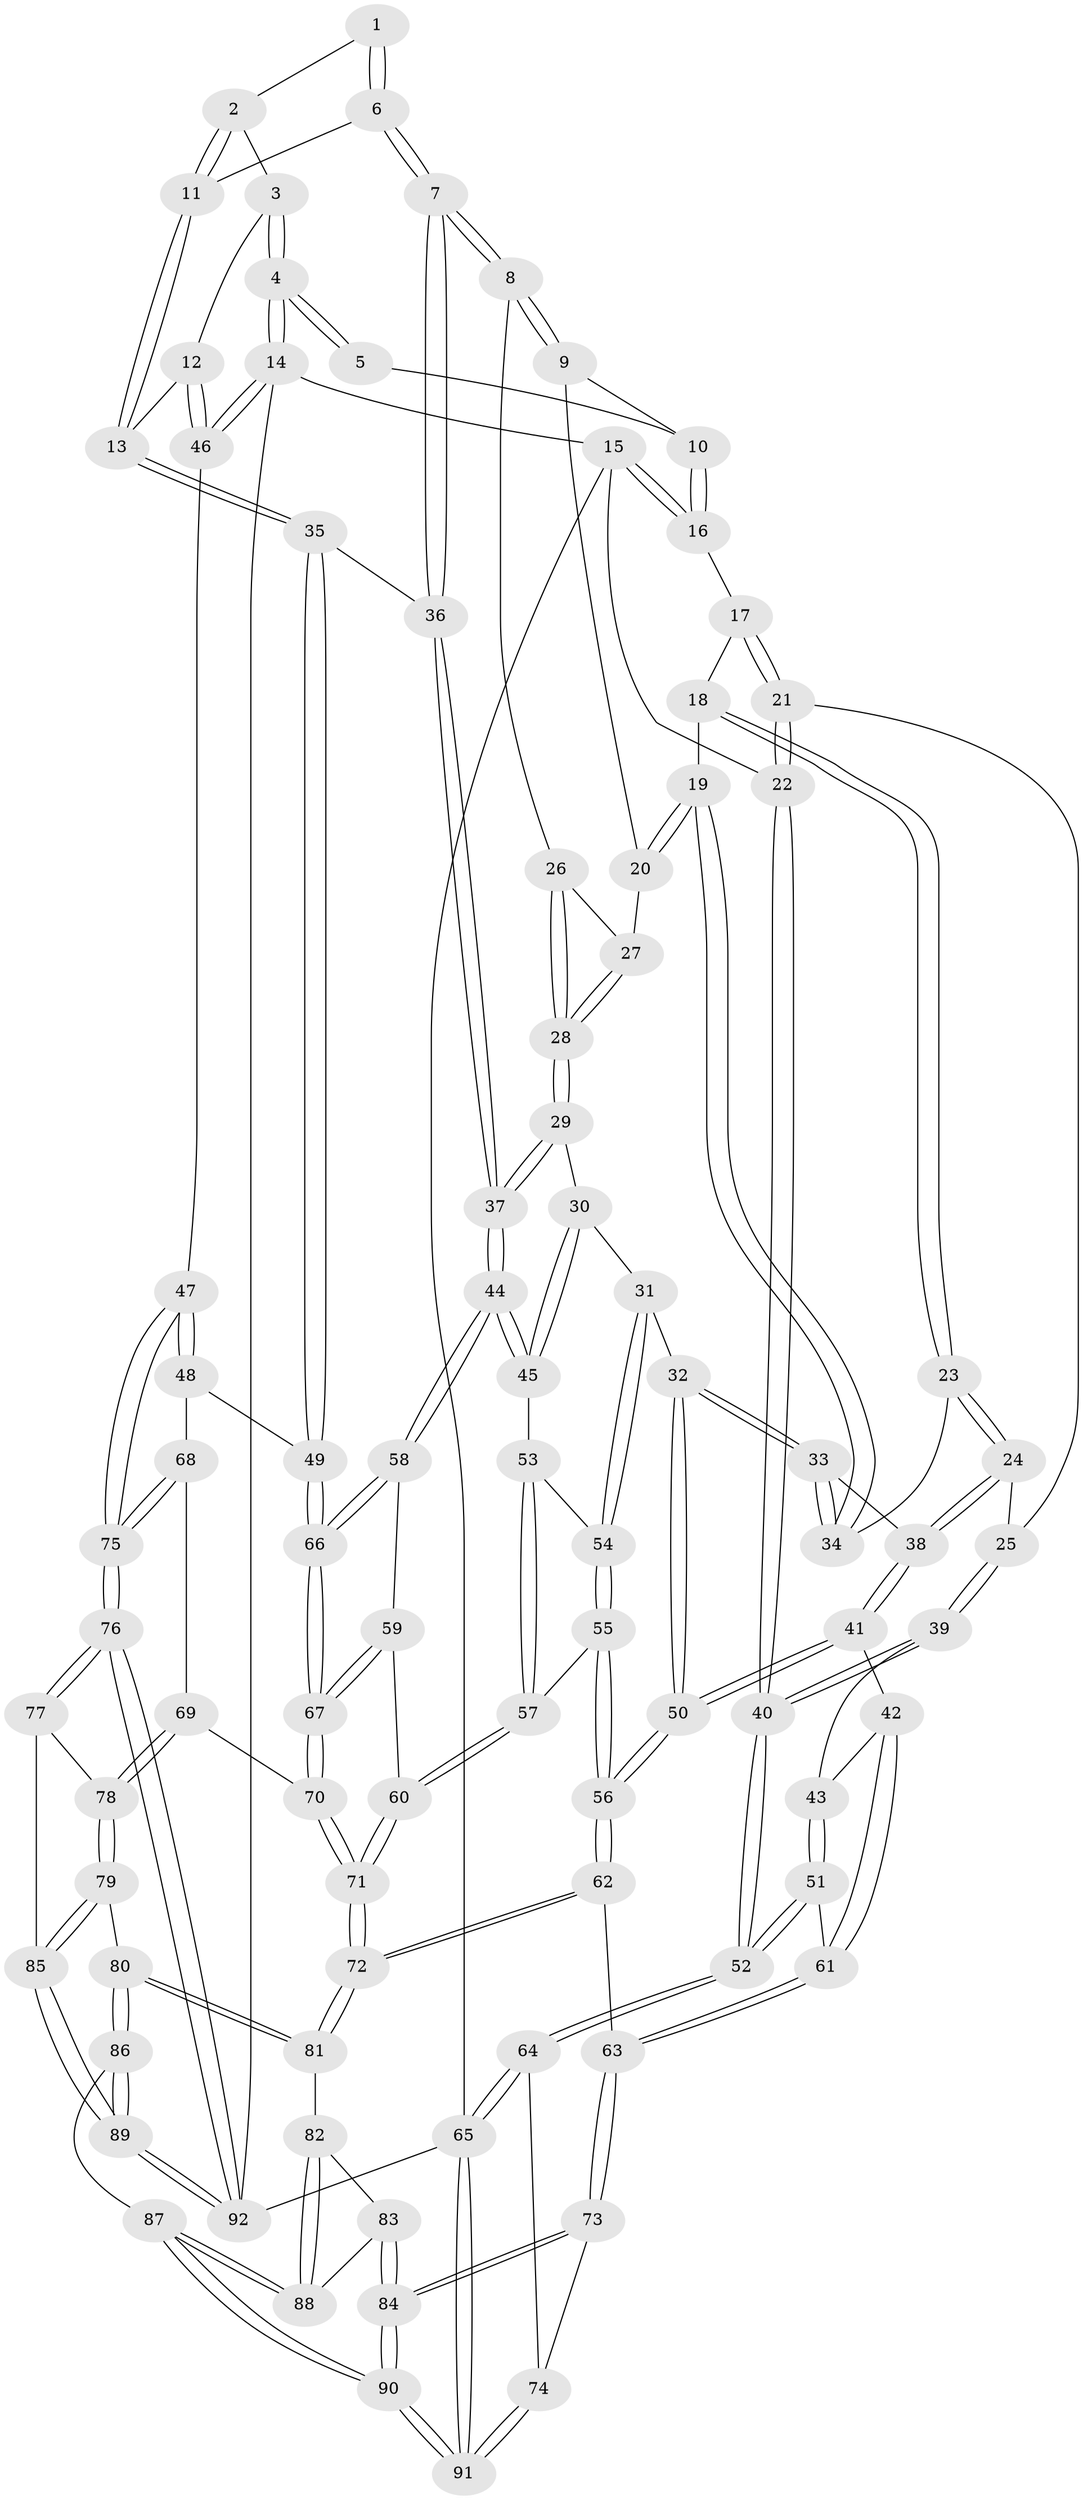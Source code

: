 // Generated by graph-tools (version 1.1) at 2025/16/03/09/25 04:16:46]
// undirected, 92 vertices, 227 edges
graph export_dot {
graph [start="1"]
  node [color=gray90,style=filled];
  1 [pos="+0.7143118710819809+0"];
  2 [pos="+0.7909291529839703+0.047304443947269854"];
  3 [pos="+0.9054484266086921+0.09372001363861146"];
  4 [pos="+1+0"];
  5 [pos="+0.6127525051398661+0"];
  6 [pos="+0.7301050020683173+0.21256335046760352"];
  7 [pos="+0.6235605354096546+0.26380214675563374"];
  8 [pos="+0.6070905170682178+0.2560260621563066"];
  9 [pos="+0.49776326967503315+0"];
  10 [pos="+0.49884304668867885+0"];
  11 [pos="+0.8319752771214816+0.25261133670481356"];
  12 [pos="+0.9427541771116518+0.3011553001144936"];
  13 [pos="+0.919682679749811+0.3027990486612848"];
  14 [pos="+1+0"];
  15 [pos="+0+0"];
  16 [pos="+0+0"];
  17 [pos="+0.22280671669276378+0.17980660240979285"];
  18 [pos="+0.241558762247662+0.19636857091978516"];
  19 [pos="+0.4023206539657205+0.21355993202539764"];
  20 [pos="+0.40565796560815437+0.2113292587752412"];
  21 [pos="+0.1495228795768205+0.3181922916504649"];
  22 [pos="+0+0.09373694380702655"];
  23 [pos="+0.2656934981576109+0.3014882337490413"];
  24 [pos="+0.22009414321237794+0.3619847425464084"];
  25 [pos="+0.16324590180514925+0.34164197352970244"];
  26 [pos="+0.59922245679534+0.2588192031021081"];
  27 [pos="+0.4204035129752279+0.22151621585731798"];
  28 [pos="+0.4956748115407521+0.3389207066633021"];
  29 [pos="+0.48138097083692305+0.3733650491838396"];
  30 [pos="+0.45872409301772094+0.3880713942768942"];
  31 [pos="+0.40384222854499835+0.4140472752644791"];
  32 [pos="+0.3967629158225722+0.41355962205184366"];
  33 [pos="+0.3930061709385522+0.4096173166137085"];
  34 [pos="+0.36162148617524914+0.322311672332336"];
  35 [pos="+0.7084853549227187+0.44896548183492513"];
  36 [pos="+0.6815006790316123+0.4460287385858538"];
  37 [pos="+0.6637841677453478+0.4564653199942912"];
  38 [pos="+0.23365015273068526+0.39799347717460337"];
  39 [pos="+0.08893772743734539+0.4236536406356239"];
  40 [pos="+0+0.3425400571257648"];
  41 [pos="+0.21179352393507214+0.4706201296523686"];
  42 [pos="+0.19574791524258495+0.48216105501588713"];
  43 [pos="+0.11690014965096851+0.45713416642889576"];
  44 [pos="+0.6445414068300929+0.47882969643526835"];
  45 [pos="+0.5531371931407479+0.4925641658862347"];
  46 [pos="+1+0.3910939485169322"];
  47 [pos="+1+0.6784408808677919"];
  48 [pos="+0.8166313031187592+0.576144251994838"];
  49 [pos="+0.7931073129625031+0.5611141938218507"];
  50 [pos="+0.336145378855208+0.516839536864667"];
  51 [pos="+0.023450427895592565+0.6499616473189674"];
  52 [pos="+0+0.6759129326215059"];
  53 [pos="+0.5436985074907245+0.49592052920719953"];
  54 [pos="+0.4574459059776948+0.4831943197443273"];
  55 [pos="+0.4610339826385188+0.6146495113958004"];
  56 [pos="+0.34810013520888905+0.650358023593177"];
  57 [pos="+0.46628663946358767+0.6151178676538459"];
  58 [pos="+0.6349708805798229+0.5133688341747578"];
  59 [pos="+0.5993794677915601+0.564636902737787"];
  60 [pos="+0.5189446888127076+0.6342669960762514"];
  61 [pos="+0.1722890988015887+0.6656062336171082"];
  62 [pos="+0.30327619070402956+0.7086096956571725"];
  63 [pos="+0.2729040683361981+0.727799162512377"];
  64 [pos="+0+0.7478285778208079"];
  65 [pos="+0+1"];
  66 [pos="+0.6830127740125927+0.6515945655038542"];
  67 [pos="+0.660287708025053+0.7295610505742955"];
  68 [pos="+0.7024487101763672+0.7703006774941216"];
  69 [pos="+0.6940880587087049+0.7725052503990885"];
  70 [pos="+0.655258381841794+0.7626742943277964"];
  71 [pos="+0.6134576351573552+0.7734067544269201"];
  72 [pos="+0.5736901113561318+0.8140198336745971"];
  73 [pos="+0.26322799554289456+0.8390542704390547"];
  74 [pos="+0.029619091887343574+0.8747311346300409"];
  75 [pos="+1+0.7498813250414321"];
  76 [pos="+1+1"];
  77 [pos="+0.7471090089913944+0.87107106455405"];
  78 [pos="+0.7070117128820969+0.8046944310502065"];
  79 [pos="+0.6894475494006748+0.9471548396332077"];
  80 [pos="+0.627319968637941+0.9269319003170907"];
  81 [pos="+0.5735166863385701+0.8145420736342903"];
  82 [pos="+0.5660175476732162+0.8230101584294374"];
  83 [pos="+0.3891096222218837+0.8986146721196264"];
  84 [pos="+0.2825412303403697+0.8979089006087062"];
  85 [pos="+0.7089457034113191+0.9642125058416483"];
  86 [pos="+0.5449055295091655+1"];
  87 [pos="+0.5429818400907517+1"];
  88 [pos="+0.5097145785753529+0.9823891086997373"];
  89 [pos="+0.9171770656798435+1"];
  90 [pos="+0.23447050652772028+1"];
  91 [pos="+0.20384591439218652+1"];
  92 [pos="+1+1"];
  1 -- 2;
  1 -- 6;
  1 -- 6;
  2 -- 3;
  2 -- 11;
  2 -- 11;
  3 -- 4;
  3 -- 4;
  3 -- 12;
  4 -- 5;
  4 -- 5;
  4 -- 14;
  4 -- 14;
  5 -- 10;
  6 -- 7;
  6 -- 7;
  6 -- 11;
  7 -- 8;
  7 -- 8;
  7 -- 36;
  7 -- 36;
  8 -- 9;
  8 -- 9;
  8 -- 26;
  9 -- 10;
  9 -- 20;
  10 -- 16;
  10 -- 16;
  11 -- 13;
  11 -- 13;
  12 -- 13;
  12 -- 46;
  12 -- 46;
  13 -- 35;
  13 -- 35;
  14 -- 15;
  14 -- 46;
  14 -- 46;
  14 -- 92;
  15 -- 16;
  15 -- 16;
  15 -- 22;
  15 -- 65;
  16 -- 17;
  17 -- 18;
  17 -- 21;
  17 -- 21;
  18 -- 19;
  18 -- 23;
  18 -- 23;
  19 -- 20;
  19 -- 20;
  19 -- 34;
  19 -- 34;
  20 -- 27;
  21 -- 22;
  21 -- 22;
  21 -- 25;
  22 -- 40;
  22 -- 40;
  23 -- 24;
  23 -- 24;
  23 -- 34;
  24 -- 25;
  24 -- 38;
  24 -- 38;
  25 -- 39;
  25 -- 39;
  26 -- 27;
  26 -- 28;
  26 -- 28;
  27 -- 28;
  27 -- 28;
  28 -- 29;
  28 -- 29;
  29 -- 30;
  29 -- 37;
  29 -- 37;
  30 -- 31;
  30 -- 45;
  30 -- 45;
  31 -- 32;
  31 -- 54;
  31 -- 54;
  32 -- 33;
  32 -- 33;
  32 -- 50;
  32 -- 50;
  33 -- 34;
  33 -- 34;
  33 -- 38;
  35 -- 36;
  35 -- 49;
  35 -- 49;
  36 -- 37;
  36 -- 37;
  37 -- 44;
  37 -- 44;
  38 -- 41;
  38 -- 41;
  39 -- 40;
  39 -- 40;
  39 -- 43;
  40 -- 52;
  40 -- 52;
  41 -- 42;
  41 -- 50;
  41 -- 50;
  42 -- 43;
  42 -- 61;
  42 -- 61;
  43 -- 51;
  43 -- 51;
  44 -- 45;
  44 -- 45;
  44 -- 58;
  44 -- 58;
  45 -- 53;
  46 -- 47;
  47 -- 48;
  47 -- 48;
  47 -- 75;
  47 -- 75;
  48 -- 49;
  48 -- 68;
  49 -- 66;
  49 -- 66;
  50 -- 56;
  50 -- 56;
  51 -- 52;
  51 -- 52;
  51 -- 61;
  52 -- 64;
  52 -- 64;
  53 -- 54;
  53 -- 57;
  53 -- 57;
  54 -- 55;
  54 -- 55;
  55 -- 56;
  55 -- 56;
  55 -- 57;
  56 -- 62;
  56 -- 62;
  57 -- 60;
  57 -- 60;
  58 -- 59;
  58 -- 66;
  58 -- 66;
  59 -- 60;
  59 -- 67;
  59 -- 67;
  60 -- 71;
  60 -- 71;
  61 -- 63;
  61 -- 63;
  62 -- 63;
  62 -- 72;
  62 -- 72;
  63 -- 73;
  63 -- 73;
  64 -- 65;
  64 -- 65;
  64 -- 74;
  65 -- 91;
  65 -- 91;
  65 -- 92;
  66 -- 67;
  66 -- 67;
  67 -- 70;
  67 -- 70;
  68 -- 69;
  68 -- 75;
  68 -- 75;
  69 -- 70;
  69 -- 78;
  69 -- 78;
  70 -- 71;
  70 -- 71;
  71 -- 72;
  71 -- 72;
  72 -- 81;
  72 -- 81;
  73 -- 74;
  73 -- 84;
  73 -- 84;
  74 -- 91;
  74 -- 91;
  75 -- 76;
  75 -- 76;
  76 -- 77;
  76 -- 77;
  76 -- 92;
  76 -- 92;
  77 -- 78;
  77 -- 85;
  78 -- 79;
  78 -- 79;
  79 -- 80;
  79 -- 85;
  79 -- 85;
  80 -- 81;
  80 -- 81;
  80 -- 86;
  80 -- 86;
  81 -- 82;
  82 -- 83;
  82 -- 88;
  82 -- 88;
  83 -- 84;
  83 -- 84;
  83 -- 88;
  84 -- 90;
  84 -- 90;
  85 -- 89;
  85 -- 89;
  86 -- 87;
  86 -- 89;
  86 -- 89;
  87 -- 88;
  87 -- 88;
  87 -- 90;
  87 -- 90;
  89 -- 92;
  89 -- 92;
  90 -- 91;
  90 -- 91;
}
